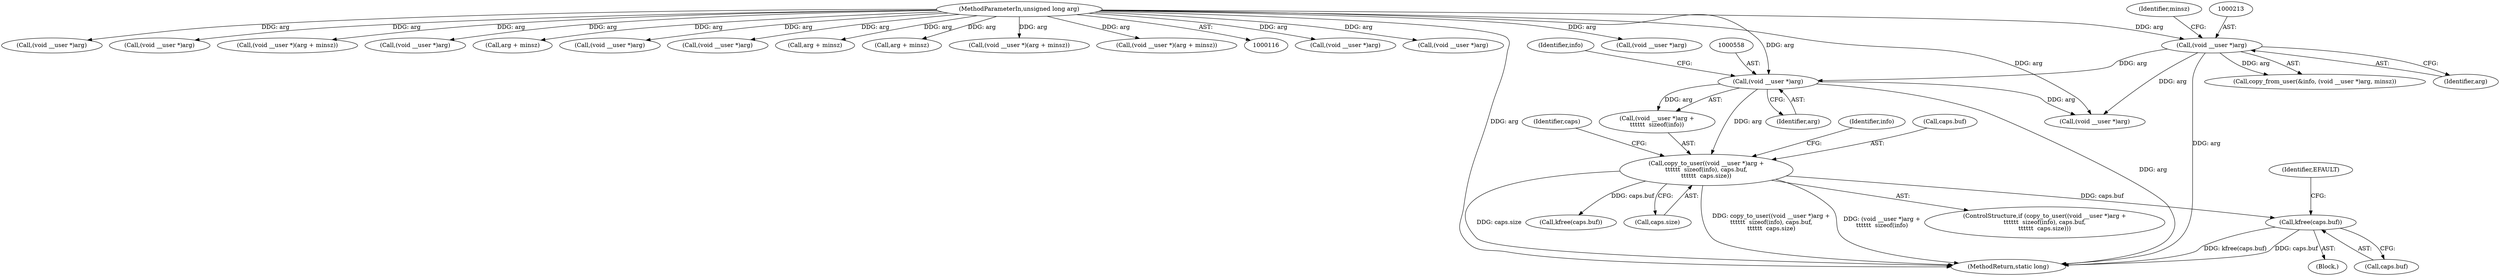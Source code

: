 digraph "0_linux_05692d7005a364add85c6e25a6c4447ce08f913a@API" {
"1000569" [label="(Call,kfree(caps.buf))"];
"1000555" [label="(Call,copy_to_user((void __user *)arg +\n\t\t\t\t\t\t  sizeof(info), caps.buf,\n\t\t\t\t\t\t  caps.size))"];
"1000557" [label="(Call,(void __user *)arg)"];
"1000212" [label="(Call,(void __user *)arg)"];
"1000119" [label="(MethodParameterIn,unsigned long arg)"];
"1000561" [label="(Identifier,info)"];
"1000555" [label="(Call,copy_to_user((void __user *)arg +\n\t\t\t\t\t\t  sizeof(info), caps.buf,\n\t\t\t\t\t\t  caps.size))"];
"1000565" [label="(Call,caps.size)"];
"1000556" [label="(Call,(void __user *)arg +\n\t\t\t\t\t\t  sizeof(info))"];
"1001111" [label="(Call,(void __user *)arg)"];
"1000557" [label="(Call,(void __user *)arg)"];
"1000569" [label="(Call,kfree(caps.buf))"];
"1000183" [label="(Call,(void __user *)arg)"];
"1000589" [label="(Call,(void __user *)arg)"];
"1000911" [label="(Call,(void __user *)arg)"];
"1001369" [label="(MethodReturn,static long)"];
"1000582" [label="(Call,kfree(caps.buf))"];
"1000686" [label="(Call,(void __user *)arg)"];
"1001047" [label="(Call,(void __user *)arg)"];
"1000554" [label="(ControlStructure,if (copy_to_user((void __user *)arg +\n\t\t\t\t\t\t  sizeof(info), caps.buf,\n\t\t\t\t\t\t  caps.size)))"];
"1000215" [label="(Identifier,minsz)"];
"1000575" [label="(Identifier,EFAULT)"];
"1000571" [label="(Identifier,caps)"];
"1001063" [label="(Call,(void __user *)(arg + minsz))"];
"1000568" [label="(Block,)"];
"1000209" [label="(Call,copy_from_user(&info, (void __user *)arg, minsz))"];
"1000609" [label="(Call,(void __user *)arg)"];
"1000823" [label="(Call,arg + minsz)"];
"1000214" [label="(Identifier,arg)"];
"1000212" [label="(Call,(void __user *)arg)"];
"1000136" [label="(Call,(void __user *)arg)"];
"1000578" [label="(Identifier,info)"];
"1000119" [label="(MethodParameterIn,unsigned long arg)"];
"1000714" [label="(Call,(void __user *)arg)"];
"1001220" [label="(Call,arg + minsz)"];
"1001065" [label="(Call,arg + minsz)"];
"1000821" [label="(Call,(void __user *)(arg + minsz))"];
"1001218" [label="(Call,(void __user *)(arg + minsz))"];
"1000559" [label="(Identifier,arg)"];
"1000570" [label="(Call,caps.buf)"];
"1000562" [label="(Call,caps.buf)"];
"1000569" -> "1000568"  [label="AST: "];
"1000569" -> "1000570"  [label="CFG: "];
"1000570" -> "1000569"  [label="AST: "];
"1000575" -> "1000569"  [label="CFG: "];
"1000569" -> "1001369"  [label="DDG: kfree(caps.buf)"];
"1000569" -> "1001369"  [label="DDG: caps.buf"];
"1000555" -> "1000569"  [label="DDG: caps.buf"];
"1000555" -> "1000554"  [label="AST: "];
"1000555" -> "1000565"  [label="CFG: "];
"1000556" -> "1000555"  [label="AST: "];
"1000562" -> "1000555"  [label="AST: "];
"1000565" -> "1000555"  [label="AST: "];
"1000571" -> "1000555"  [label="CFG: "];
"1000578" -> "1000555"  [label="CFG: "];
"1000555" -> "1001369"  [label="DDG: copy_to_user((void __user *)arg +\n\t\t\t\t\t\t  sizeof(info), caps.buf,\n\t\t\t\t\t\t  caps.size)"];
"1000555" -> "1001369"  [label="DDG: (void __user *)arg +\n\t\t\t\t\t\t  sizeof(info)"];
"1000555" -> "1001369"  [label="DDG: caps.size"];
"1000557" -> "1000555"  [label="DDG: arg"];
"1000555" -> "1000582"  [label="DDG: caps.buf"];
"1000557" -> "1000556"  [label="AST: "];
"1000557" -> "1000559"  [label="CFG: "];
"1000558" -> "1000557"  [label="AST: "];
"1000559" -> "1000557"  [label="AST: "];
"1000561" -> "1000557"  [label="CFG: "];
"1000557" -> "1001369"  [label="DDG: arg"];
"1000557" -> "1000556"  [label="DDG: arg"];
"1000212" -> "1000557"  [label="DDG: arg"];
"1000119" -> "1000557"  [label="DDG: arg"];
"1000557" -> "1000589"  [label="DDG: arg"];
"1000212" -> "1000209"  [label="AST: "];
"1000212" -> "1000214"  [label="CFG: "];
"1000213" -> "1000212"  [label="AST: "];
"1000214" -> "1000212"  [label="AST: "];
"1000215" -> "1000212"  [label="CFG: "];
"1000212" -> "1001369"  [label="DDG: arg"];
"1000212" -> "1000209"  [label="DDG: arg"];
"1000119" -> "1000212"  [label="DDG: arg"];
"1000212" -> "1000589"  [label="DDG: arg"];
"1000119" -> "1000116"  [label="AST: "];
"1000119" -> "1001369"  [label="DDG: arg"];
"1000119" -> "1000136"  [label="DDG: arg"];
"1000119" -> "1000183"  [label="DDG: arg"];
"1000119" -> "1000589"  [label="DDG: arg"];
"1000119" -> "1000609"  [label="DDG: arg"];
"1000119" -> "1000686"  [label="DDG: arg"];
"1000119" -> "1000714"  [label="DDG: arg"];
"1000119" -> "1000821"  [label="DDG: arg"];
"1000119" -> "1000823"  [label="DDG: arg"];
"1000119" -> "1000911"  [label="DDG: arg"];
"1000119" -> "1001047"  [label="DDG: arg"];
"1000119" -> "1001063"  [label="DDG: arg"];
"1000119" -> "1001065"  [label="DDG: arg"];
"1000119" -> "1001111"  [label="DDG: arg"];
"1000119" -> "1001218"  [label="DDG: arg"];
"1000119" -> "1001220"  [label="DDG: arg"];
}
